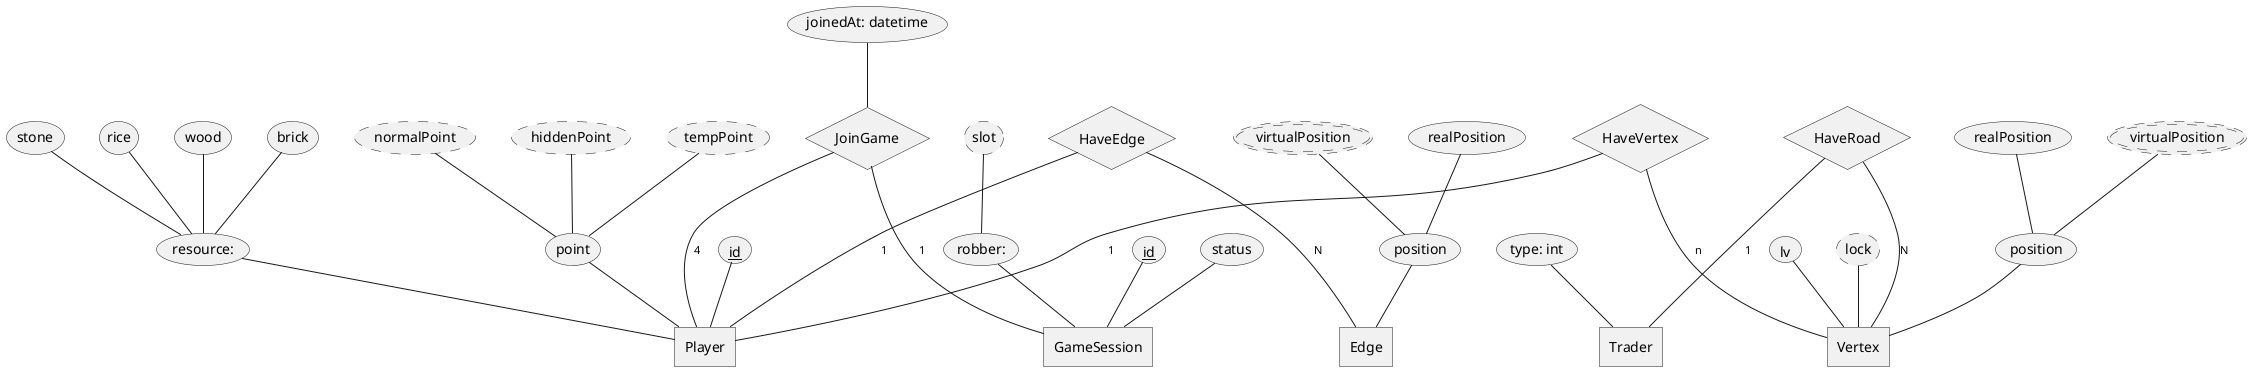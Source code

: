 @startchen
entity Player {
    id <<key>>
    point {
        normalPoint <<derived>>
        hiddenPoint <<derived>>
        tempPoint <<derived>>
    }
    resource: {
        wood
        brick
        stone
        rice
    }
}

entity GameSession {
    id <<key>>
    status
    
    robber: {
        slot <<derived>>
    }
}
relationship JoinGame {
    joinedAt: datetime
}
JoinGame -4- Player
JoinGame -1- GameSession




entity Edge {
    position {
        realPosition
        virtualPosition <<derived>> <<multi>>
    }
}

entity Vertex {
    lv
    lock <<derived>>
    position {
        realPosition
        virtualPosition <<derived>> <<multi>>
    }
}

relationship HaveEdge {
}
HaveEdge -1- Player
HaveEdge -N- Edge

relationship HaveVertex {
}
HaveVertex -1- Player
HaveVertex -n- Vertex

entity Trader {
    type: int
}

relationship HaveRoad {
}

HaveRoad -1- Trader
HaveRoad -N- Vertex




@endchen